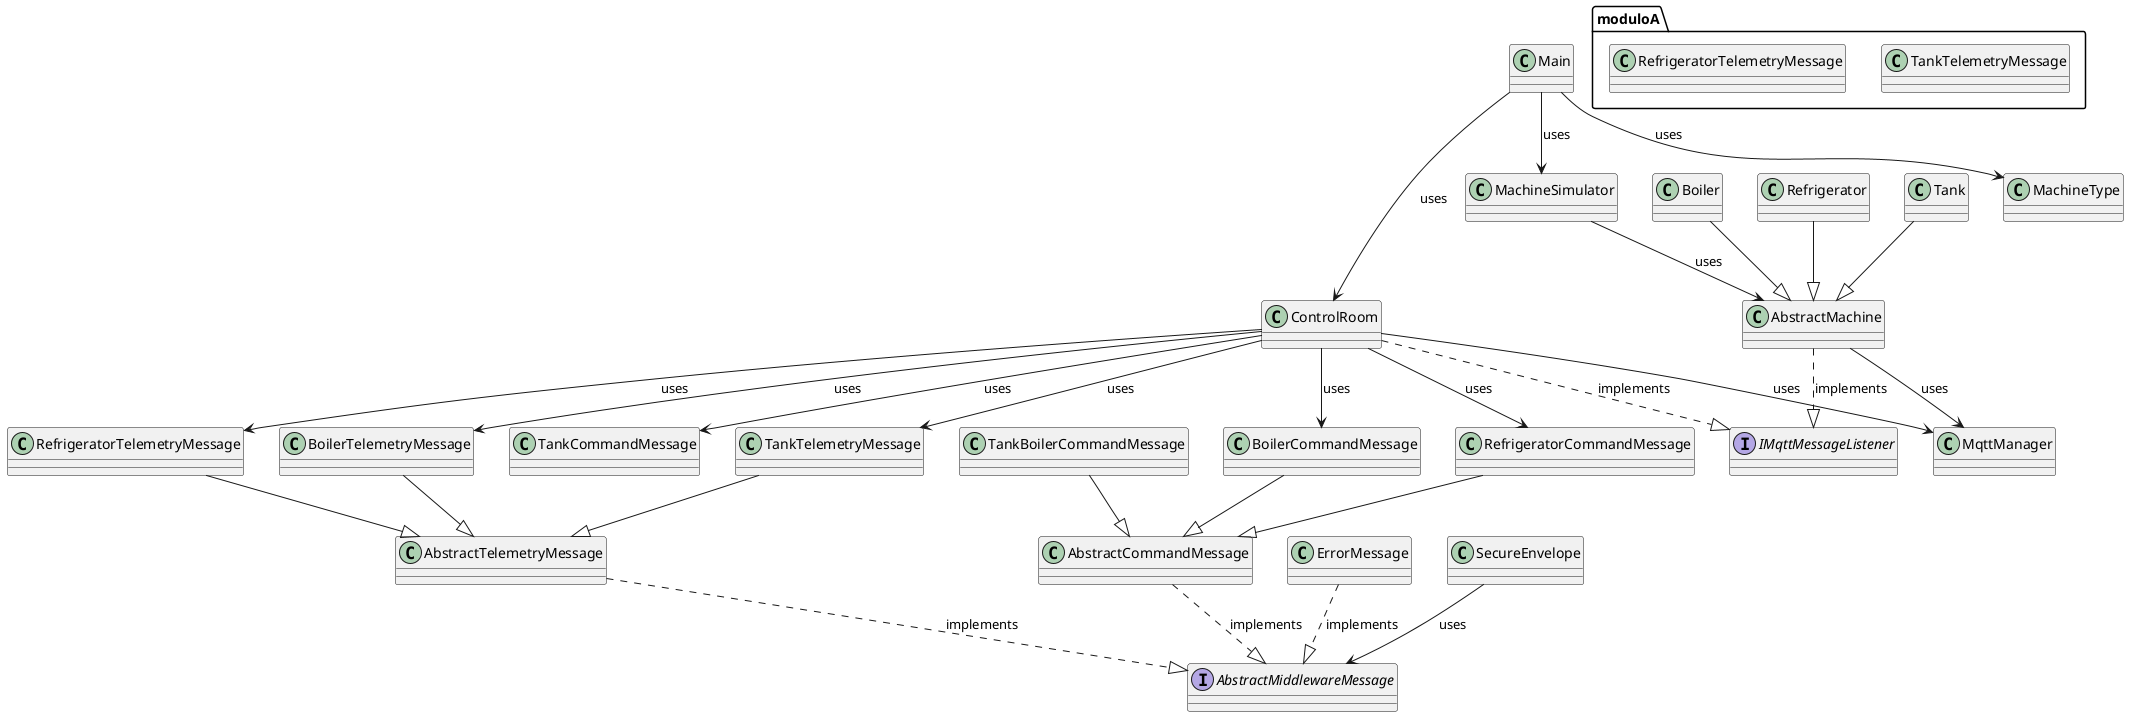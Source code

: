 @startuml bundle

interface AbstractMiddlewareMessage
AbstractCommandMessage ..|> AbstractMiddlewareMessage : implements
BoilerCommandMessage --|> AbstractCommandMessage
RefrigeratorCommandMessage --|> AbstractCommandMessage
TankBoilerCommandMessage --|> AbstractCommandMessage
AbstractTelemetryMessage ..|> AbstractMiddlewareMessage : implements
BoilerTelemetryMessage --|> AbstractTelemetryMessage
RefrigeratorTelemetryMessage --|> AbstractTelemetryMessage
TankTelemetryMessage --|> AbstractTelemetryMessage

ErrorMessage ..|> AbstractMiddlewareMessage : implements


interface IMqttMessageListener
AbstractMachine ..|> IMqttMessageListener : implements
ControlRoom ..|> IMqttMessageListener : implements


Boiler --|> AbstractMachine
Refrigerator --|> AbstractMachine
Tank --|> AbstractMachine


ControlRoom --> BoilerCommandMessage : uses
ControlRoom --> RefrigeratorCommandMessage : uses
ControlRoom --> TankCommandMessage : uses
ControlRoom --> BoilerTelemetryMessage : uses
ControlRoom --> RefrigeratorTelemetryMessage : uses
ControlRoom --> TankTelemetryMessage : uses

ControlRoom --> MqttManager : uses
AbstractMachine --> MqttManager : uses
SecureEnvelope --> AbstractMiddlewareMessage : uses
MachineSimulator --> AbstractMachine : uses

Main --> ControlRoom : uses
Main --> MachineSimulator : uses
Main --> MachineType : uses

package "moduloA" {
class TankTelemetryMessage
class RefrigeratorTelemetryMessage
}

@enduml
